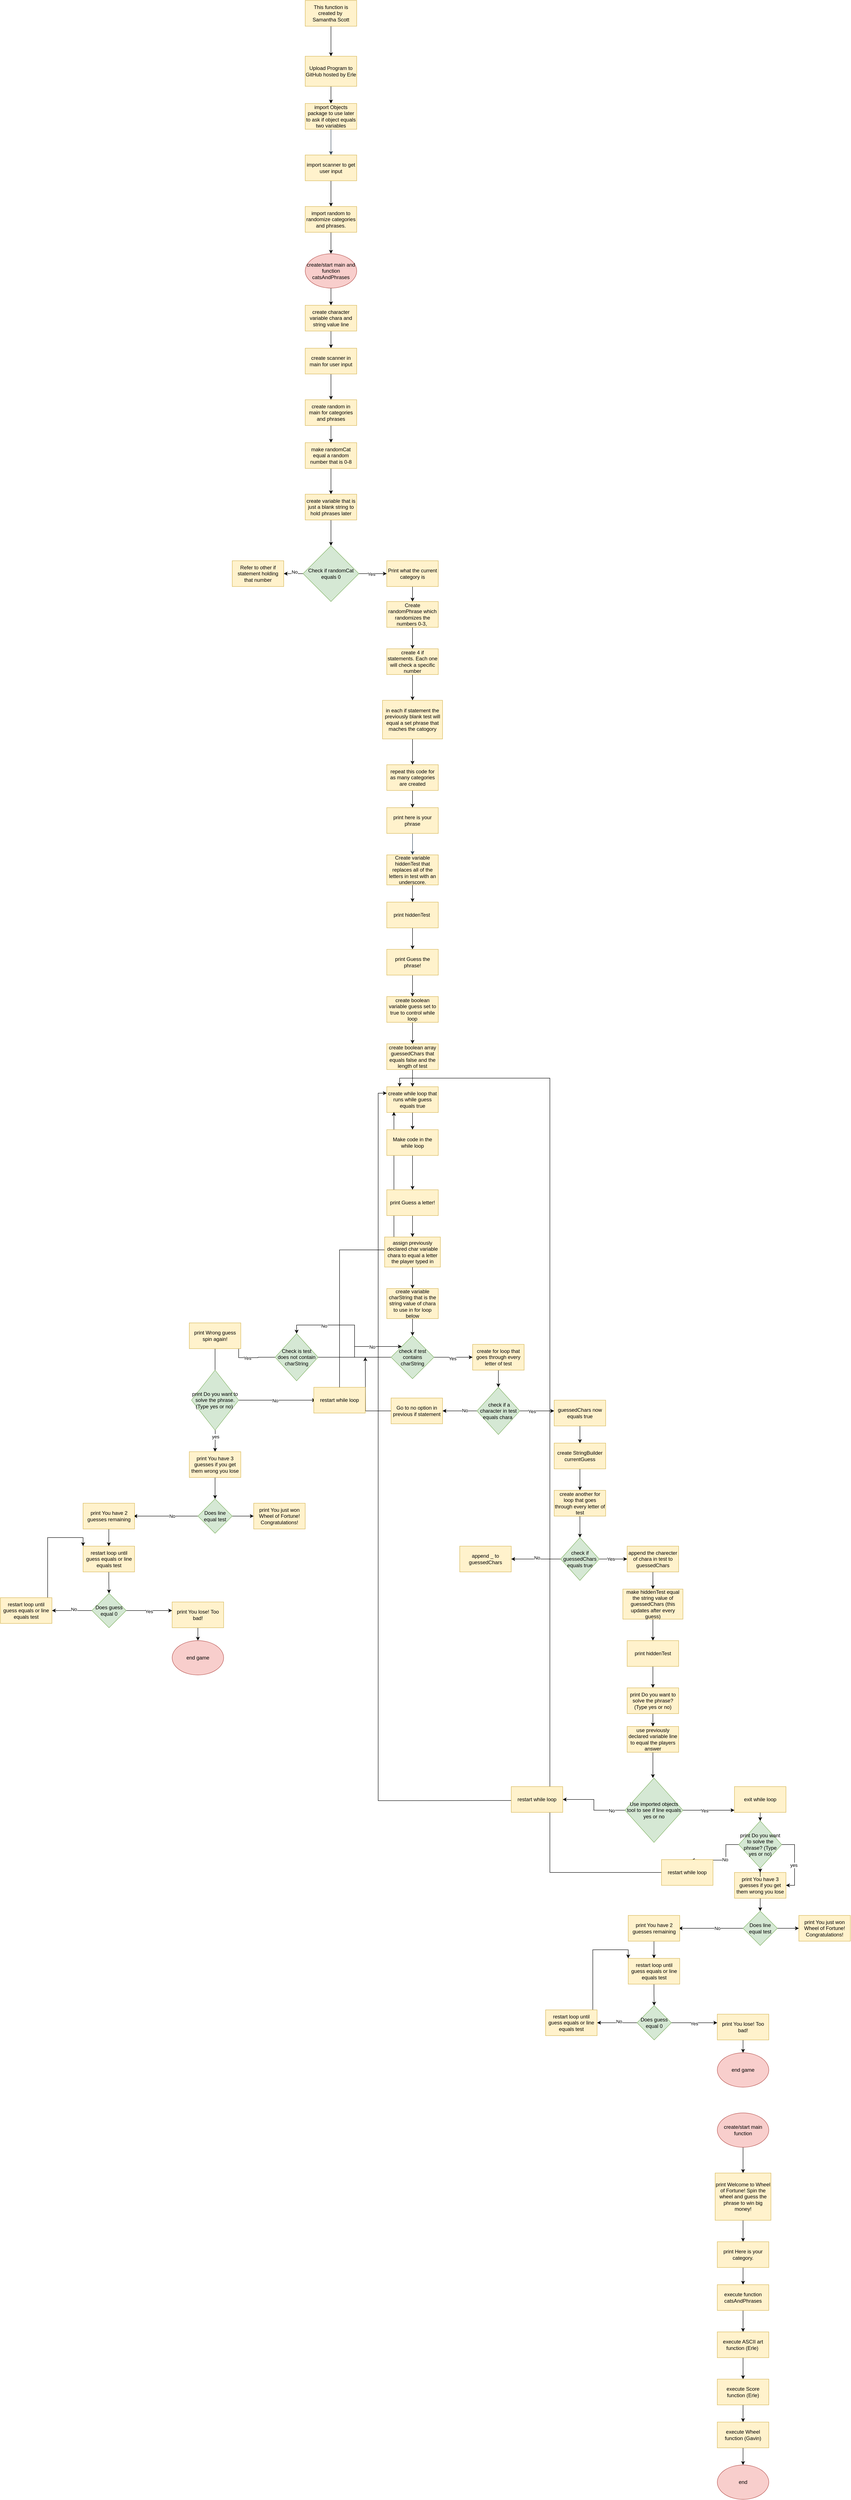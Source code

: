 <mxfile version="26.1.0">
  <diagram name="Page-1" id="rSPnIjRd29HPvK0kIDN9">
    <mxGraphModel dx="1636" dy="2655" grid="1" gridSize="10" guides="1" tooltips="1" connect="1" arrows="1" fold="1" page="1" pageScale="1" pageWidth="850" pageHeight="1100" math="0" shadow="0">
      <root>
        <mxCell id="0" />
        <mxCell id="1" parent="0" />
        <mxCell id="y4qIBJ1Ddfe-w3AWoIml-2" style="edgeStyle=orthogonalEdgeStyle;rounded=0;orthogonalLoop=1;jettySize=auto;html=1;" parent="1" source="y4qIBJ1Ddfe-w3AWoIml-1" target="y4qIBJ1Ddfe-w3AWoIml-3" edge="1">
          <mxGeometry relative="1" as="geometry">
            <mxPoint x="400" y="-1340" as="targetPoint" />
          </mxGeometry>
        </mxCell>
        <mxCell id="y4qIBJ1Ddfe-w3AWoIml-1" value="Upload Program to GitHub hosted by Erle" style="rounded=0;whiteSpace=wrap;html=1;fillColor=#fff2cc;strokeColor=#d6b656;" parent="1" vertex="1">
          <mxGeometry x="340" y="-1480" width="120" height="70" as="geometry" />
        </mxCell>
        <mxCell id="y4qIBJ1Ddfe-w3AWoIml-4" style="edgeStyle=orthogonalEdgeStyle;rounded=0;orthogonalLoop=1;jettySize=auto;html=1;fillColor=#647687;strokeColor=#314354;" parent="1" source="y4qIBJ1Ddfe-w3AWoIml-3" edge="1">
          <mxGeometry relative="1" as="geometry">
            <mxPoint x="400" y="-1250" as="targetPoint" />
          </mxGeometry>
        </mxCell>
        <mxCell id="y4qIBJ1Ddfe-w3AWoIml-3" value="import Objects package to use later to ask if object equals two variables" style="rounded=0;whiteSpace=wrap;html=1;fillColor=#fff2cc;strokeColor=#d6b656;" parent="1" vertex="1">
          <mxGeometry x="340" y="-1370" width="120" height="60" as="geometry" />
        </mxCell>
        <mxCell id="qta8KnUYmH2S2koL3sqn-1" style="edgeStyle=orthogonalEdgeStyle;rounded=0;orthogonalLoop=1;jettySize=auto;html=1;" parent="1" source="y4qIBJ1Ddfe-w3AWoIml-5" edge="1">
          <mxGeometry relative="1" as="geometry">
            <mxPoint x="400" y="-1130" as="targetPoint" />
          </mxGeometry>
        </mxCell>
        <mxCell id="y4qIBJ1Ddfe-w3AWoIml-5" value="import scanner to get user input" style="rounded=0;whiteSpace=wrap;html=1;fillColor=#fff2cc;strokeColor=#d6b656;" parent="1" vertex="1">
          <mxGeometry x="340" y="-1250" width="120" height="60" as="geometry" />
        </mxCell>
        <mxCell id="q7HyV_T0QURgkJDaK5hn-3" style="edgeStyle=orthogonalEdgeStyle;rounded=0;orthogonalLoop=1;jettySize=auto;html=1;exitX=0.5;exitY=1;exitDx=0;exitDy=0;entryX=0.5;entryY=0;entryDx=0;entryDy=0;" parent="1" source="q7HyV_T0QURgkJDaK5hn-1" target="q7HyV_T0QURgkJDaK5hn-2" edge="1">
          <mxGeometry relative="1" as="geometry" />
        </mxCell>
        <mxCell id="q7HyV_T0QURgkJDaK5hn-1" value="import random to randomize categories and phrases." style="rounded=0;whiteSpace=wrap;html=1;fillColor=#fff2cc;strokeColor=#d6b656;" parent="1" vertex="1">
          <mxGeometry x="340" y="-1130" width="120" height="60" as="geometry" />
        </mxCell>
        <mxCell id="q7HyV_T0QURgkJDaK5hn-5" style="edgeStyle=orthogonalEdgeStyle;rounded=0;orthogonalLoop=1;jettySize=auto;html=1;exitX=0.5;exitY=1;exitDx=0;exitDy=0;entryX=0.5;entryY=0;entryDx=0;entryDy=0;" parent="1" source="q7HyV_T0QURgkJDaK5hn-2" target="q7HyV_T0QURgkJDaK5hn-4" edge="1">
          <mxGeometry relative="1" as="geometry" />
        </mxCell>
        <mxCell id="q7HyV_T0QURgkJDaK5hn-2" value="create/start main and function catsAndPhrases" style="ellipse;whiteSpace=wrap;html=1;fillColor=#f8cecc;strokeColor=#b85450;" parent="1" vertex="1">
          <mxGeometry x="340" y="-1020" width="120" height="80" as="geometry" />
        </mxCell>
        <mxCell id="q7HyV_T0QURgkJDaK5hn-7" style="edgeStyle=orthogonalEdgeStyle;rounded=0;orthogonalLoop=1;jettySize=auto;html=1;exitX=0.5;exitY=1;exitDx=0;exitDy=0;" parent="1" source="q7HyV_T0QURgkJDaK5hn-4" target="q7HyV_T0QURgkJDaK5hn-6" edge="1">
          <mxGeometry relative="1" as="geometry" />
        </mxCell>
        <mxCell id="q7HyV_T0QURgkJDaK5hn-4" value="create character variable chara and string value line" style="rounded=0;whiteSpace=wrap;html=1;fillColor=#fff2cc;strokeColor=#d6b656;" parent="1" vertex="1">
          <mxGeometry x="340" y="-900" width="120" height="60" as="geometry" />
        </mxCell>
        <mxCell id="q7HyV_T0QURgkJDaK5hn-9" style="edgeStyle=orthogonalEdgeStyle;rounded=0;orthogonalLoop=1;jettySize=auto;html=1;exitX=0.5;exitY=1;exitDx=0;exitDy=0;entryX=0.5;entryY=0;entryDx=0;entryDy=0;" parent="1" source="q7HyV_T0QURgkJDaK5hn-6" target="q7HyV_T0QURgkJDaK5hn-8" edge="1">
          <mxGeometry relative="1" as="geometry" />
        </mxCell>
        <mxCell id="q7HyV_T0QURgkJDaK5hn-6" value="create scanner in main for user input" style="rounded=0;whiteSpace=wrap;html=1;fillColor=#fff2cc;strokeColor=#d6b656;" parent="1" vertex="1">
          <mxGeometry x="340" y="-800" width="120" height="60" as="geometry" />
        </mxCell>
        <mxCell id="q7HyV_T0QURgkJDaK5hn-11" style="edgeStyle=orthogonalEdgeStyle;rounded=0;orthogonalLoop=1;jettySize=auto;html=1;exitX=0.5;exitY=1;exitDx=0;exitDy=0;entryX=0.5;entryY=0;entryDx=0;entryDy=0;" parent="1" source="q7HyV_T0QURgkJDaK5hn-8" target="q7HyV_T0QURgkJDaK5hn-10" edge="1">
          <mxGeometry relative="1" as="geometry" />
        </mxCell>
        <mxCell id="q7HyV_T0QURgkJDaK5hn-8" value="create random in main for categories and phrases" style="rounded=0;whiteSpace=wrap;html=1;fillColor=#fff2cc;strokeColor=#d6b656;" parent="1" vertex="1">
          <mxGeometry x="340" y="-680" width="120" height="60" as="geometry" />
        </mxCell>
        <mxCell id="q7HyV_T0QURgkJDaK5hn-13" style="edgeStyle=orthogonalEdgeStyle;rounded=0;orthogonalLoop=1;jettySize=auto;html=1;exitX=0.5;exitY=1;exitDx=0;exitDy=0;entryX=0.5;entryY=0;entryDx=0;entryDy=0;" parent="1" source="q7HyV_T0QURgkJDaK5hn-10" target="q7HyV_T0QURgkJDaK5hn-12" edge="1">
          <mxGeometry relative="1" as="geometry" />
        </mxCell>
        <mxCell id="q7HyV_T0QURgkJDaK5hn-10" value="make randomCat equal a random number that is 0-8" style="rounded=0;whiteSpace=wrap;html=1;fillColor=#fff2cc;strokeColor=#d6b656;" parent="1" vertex="1">
          <mxGeometry x="340" y="-580" width="120" height="60" as="geometry" />
        </mxCell>
        <mxCell id="q7HyV_T0QURgkJDaK5hn-15" style="edgeStyle=orthogonalEdgeStyle;rounded=0;orthogonalLoop=1;jettySize=auto;html=1;entryX=0.5;entryY=0;entryDx=0;entryDy=0;" parent="1" source="q7HyV_T0QURgkJDaK5hn-12" target="q7HyV_T0QURgkJDaK5hn-14" edge="1">
          <mxGeometry relative="1" as="geometry" />
        </mxCell>
        <mxCell id="q7HyV_T0QURgkJDaK5hn-12" value="create variable that is just a blank string to hold phrases later" style="rounded=0;whiteSpace=wrap;html=1;fillColor=#fff2cc;strokeColor=#d6b656;" parent="1" vertex="1">
          <mxGeometry x="340" y="-460" width="120" height="60" as="geometry" />
        </mxCell>
        <mxCell id="q7HyV_T0QURgkJDaK5hn-18" style="edgeStyle=orthogonalEdgeStyle;rounded=0;orthogonalLoop=1;jettySize=auto;html=1;exitX=0;exitY=0.5;exitDx=0;exitDy=0;" parent="1" source="q7HyV_T0QURgkJDaK5hn-14" target="q7HyV_T0QURgkJDaK5hn-19" edge="1">
          <mxGeometry relative="1" as="geometry">
            <mxPoint x="230" y="-275" as="targetPoint" />
          </mxGeometry>
        </mxCell>
        <mxCell id="q7HyV_T0QURgkJDaK5hn-20" value="No" style="edgeLabel;html=1;align=center;verticalAlign=middle;resizable=0;points=[];" parent="q7HyV_T0QURgkJDaK5hn-18" vertex="1" connectable="0">
          <mxGeometry x="-0.096" y="-4" relative="1" as="geometry">
            <mxPoint as="offset" />
          </mxGeometry>
        </mxCell>
        <mxCell id="q7HyV_T0QURgkJDaK5hn-29" style="edgeStyle=orthogonalEdgeStyle;rounded=0;orthogonalLoop=1;jettySize=auto;html=1;exitX=1;exitY=0.5;exitDx=0;exitDy=0;" parent="1" source="q7HyV_T0QURgkJDaK5hn-14" target="q7HyV_T0QURgkJDaK5hn-30" edge="1">
          <mxGeometry relative="1" as="geometry">
            <mxPoint x="560" y="-275" as="targetPoint" />
          </mxGeometry>
        </mxCell>
        <mxCell id="q7HyV_T0QURgkJDaK5hn-34" value="Yes" style="edgeLabel;html=1;align=center;verticalAlign=middle;resizable=0;points=[];" parent="q7HyV_T0QURgkJDaK5hn-29" vertex="1" connectable="0">
          <mxGeometry x="-0.118" y="-1" relative="1" as="geometry">
            <mxPoint as="offset" />
          </mxGeometry>
        </mxCell>
        <mxCell id="q7HyV_T0QURgkJDaK5hn-14" value="Check if randomCat equals 0" style="rhombus;whiteSpace=wrap;html=1;fillColor=#d5e8d4;strokeColor=#82b366;" parent="1" vertex="1">
          <mxGeometry x="335" y="-340" width="130" height="130" as="geometry" />
        </mxCell>
        <mxCell id="q7HyV_T0QURgkJDaK5hn-32" style="edgeStyle=orthogonalEdgeStyle;rounded=0;orthogonalLoop=1;jettySize=auto;html=1;exitX=0.5;exitY=1;exitDx=0;exitDy=0;entryX=0.5;entryY=0;entryDx=0;entryDy=0;" parent="1" source="q7HyV_T0QURgkJDaK5hn-16" target="q7HyV_T0QURgkJDaK5hn-25" edge="1">
          <mxGeometry relative="1" as="geometry" />
        </mxCell>
        <mxCell id="q7HyV_T0QURgkJDaK5hn-16" value="Create randomPhrase which randomizes the numbers 0-3,&amp;nbsp;" style="rounded=0;whiteSpace=wrap;html=1;fillColor=#fff2cc;strokeColor=#d6b656;" parent="1" vertex="1">
          <mxGeometry x="530" y="-210" width="120" height="60" as="geometry" />
        </mxCell>
        <mxCell id="q7HyV_T0QURgkJDaK5hn-19" value="Refer to other if statement holding that number" style="rounded=0;whiteSpace=wrap;html=1;fillColor=#fff2cc;strokeColor=#d6b656;" parent="1" vertex="1">
          <mxGeometry x="170" y="-305" width="120" height="60" as="geometry" />
        </mxCell>
        <mxCell id="q7HyV_T0QURgkJDaK5hn-27" style="edgeStyle=orthogonalEdgeStyle;rounded=0;orthogonalLoop=1;jettySize=auto;html=1;exitX=0.5;exitY=1;exitDx=0;exitDy=0;" parent="1" source="q7HyV_T0QURgkJDaK5hn-25" target="q7HyV_T0QURgkJDaK5hn-26" edge="1">
          <mxGeometry relative="1" as="geometry" />
        </mxCell>
        <mxCell id="q7HyV_T0QURgkJDaK5hn-25" value="create 4 if statements. Each one will check a specific number" style="rounded=0;whiteSpace=wrap;html=1;fillColor=#fff2cc;strokeColor=#d6b656;" parent="1" vertex="1">
          <mxGeometry x="530" y="-100" width="120" height="60" as="geometry" />
        </mxCell>
        <mxCell id="q7HyV_T0QURgkJDaK5hn-35" style="edgeStyle=orthogonalEdgeStyle;rounded=0;orthogonalLoop=1;jettySize=auto;html=1;" parent="1" source="q7HyV_T0QURgkJDaK5hn-26" target="q7HyV_T0QURgkJDaK5hn-36" edge="1">
          <mxGeometry relative="1" as="geometry">
            <mxPoint x="590" y="160" as="targetPoint" />
          </mxGeometry>
        </mxCell>
        <mxCell id="q7HyV_T0QURgkJDaK5hn-26" value="in each if statement the previously blank test will equal a set phrase that maches the catogory" style="rounded=0;whiteSpace=wrap;html=1;fillColor=#fff2cc;strokeColor=#d6b656;" parent="1" vertex="1">
          <mxGeometry x="520" y="20" width="140" height="90" as="geometry" />
        </mxCell>
        <mxCell id="q7HyV_T0QURgkJDaK5hn-33" style="edgeStyle=orthogonalEdgeStyle;rounded=0;orthogonalLoop=1;jettySize=auto;html=1;exitX=0.5;exitY=1;exitDx=0;exitDy=0;entryX=0.5;entryY=0;entryDx=0;entryDy=0;" parent="1" source="q7HyV_T0QURgkJDaK5hn-30" target="q7HyV_T0QURgkJDaK5hn-16" edge="1">
          <mxGeometry relative="1" as="geometry" />
        </mxCell>
        <mxCell id="q7HyV_T0QURgkJDaK5hn-30" value="Print what the current category is" style="rounded=0;whiteSpace=wrap;html=1;fillColor=#fff2cc;strokeColor=#d6b656;" parent="1" vertex="1">
          <mxGeometry x="530" y="-305" width="120" height="60" as="geometry" />
        </mxCell>
        <mxCell id="q7HyV_T0QURgkJDaK5hn-37" style="edgeStyle=orthogonalEdgeStyle;rounded=0;orthogonalLoop=1;jettySize=auto;html=1;exitX=0.5;exitY=1;exitDx=0;exitDy=0;" parent="1" source="q7HyV_T0QURgkJDaK5hn-36" target="q7HyV_T0QURgkJDaK5hn-38" edge="1">
          <mxGeometry relative="1" as="geometry">
            <mxPoint x="590" y="290" as="targetPoint" />
          </mxGeometry>
        </mxCell>
        <mxCell id="q7HyV_T0QURgkJDaK5hn-36" value="repeat this code for as many categories are created" style="rounded=0;whiteSpace=wrap;html=1;fillColor=#fff2cc;strokeColor=#d6b656;" parent="1" vertex="1">
          <mxGeometry x="530" y="170" width="120" height="60" as="geometry" />
        </mxCell>
        <mxCell id="q7HyV_T0QURgkJDaK5hn-44" style="edgeStyle=orthogonalEdgeStyle;rounded=0;orthogonalLoop=1;jettySize=auto;html=1;exitX=0.5;exitY=1;exitDx=0;exitDy=0;entryX=0.5;entryY=0;entryDx=0;entryDy=0;fillColor=#647687;strokeColor=#314354;" parent="1" source="q7HyV_T0QURgkJDaK5hn-38" target="q7HyV_T0QURgkJDaK5hn-43" edge="1">
          <mxGeometry relative="1" as="geometry" />
        </mxCell>
        <mxCell id="q7HyV_T0QURgkJDaK5hn-38" value="print here is your phrase" style="rounded=0;whiteSpace=wrap;html=1;fillColor=#fff2cc;strokeColor=#d6b656;" parent="1" vertex="1">
          <mxGeometry x="530" y="270" width="120" height="60" as="geometry" />
        </mxCell>
        <mxCell id="q7HyV_T0QURgkJDaK5hn-40" style="edgeStyle=orthogonalEdgeStyle;rounded=0;orthogonalLoop=1;jettySize=auto;html=1;entryX=0.5;entryY=0;entryDx=0;entryDy=0;" parent="1" source="q7HyV_T0QURgkJDaK5hn-39" target="y4qIBJ1Ddfe-w3AWoIml-1" edge="1">
          <mxGeometry relative="1" as="geometry" />
        </mxCell>
        <mxCell id="q7HyV_T0QURgkJDaK5hn-39" value="This function is created by&amp;nbsp;&lt;div&gt;Samantha Scott&lt;/div&gt;" style="rounded=0;whiteSpace=wrap;html=1;fillColor=#fff2cc;strokeColor=#d6b656;" parent="1" vertex="1">
          <mxGeometry x="340" y="-1610" width="120" height="60" as="geometry" />
        </mxCell>
        <mxCell id="q7HyV_T0QURgkJDaK5hn-52" style="edgeStyle=orthogonalEdgeStyle;rounded=0;orthogonalLoop=1;jettySize=auto;html=1;exitX=0.5;exitY=1;exitDx=0;exitDy=0;" parent="1" source="q7HyV_T0QURgkJDaK5hn-41" target="q7HyV_T0QURgkJDaK5hn-51" edge="1">
          <mxGeometry relative="1" as="geometry" />
        </mxCell>
        <mxCell id="q7HyV_T0QURgkJDaK5hn-41" value="create boolean variable guess set to true to control while loop" style="rounded=0;whiteSpace=wrap;html=1;fillColor=#fff2cc;strokeColor=#d6b656;" parent="1" vertex="1">
          <mxGeometry x="530" y="710" width="120" height="60" as="geometry" />
        </mxCell>
        <mxCell id="q7HyV_T0QURgkJDaK5hn-46" style="edgeStyle=orthogonalEdgeStyle;rounded=0;orthogonalLoop=1;jettySize=auto;html=1;exitX=0.5;exitY=1;exitDx=0;exitDy=0;entryX=0.5;entryY=0;entryDx=0;entryDy=0;" parent="1" source="q7HyV_T0QURgkJDaK5hn-43" target="q7HyV_T0QURgkJDaK5hn-45" edge="1">
          <mxGeometry relative="1" as="geometry" />
        </mxCell>
        <mxCell id="q7HyV_T0QURgkJDaK5hn-43" value="Create variable hiddenTest that replaces all of the letters in test with an underscore." style="rounded=0;whiteSpace=wrap;html=1;fillColor=#fff2cc;strokeColor=#d6b656;" parent="1" vertex="1">
          <mxGeometry x="530" y="380" width="120" height="70" as="geometry" />
        </mxCell>
        <mxCell id="q7HyV_T0QURgkJDaK5hn-49" style="edgeStyle=orthogonalEdgeStyle;rounded=0;orthogonalLoop=1;jettySize=auto;html=1;exitX=0.5;exitY=1;exitDx=0;exitDy=0;entryX=0.5;entryY=0;entryDx=0;entryDy=0;" parent="1" source="q7HyV_T0QURgkJDaK5hn-45" target="q7HyV_T0QURgkJDaK5hn-48" edge="1">
          <mxGeometry relative="1" as="geometry" />
        </mxCell>
        <mxCell id="q7HyV_T0QURgkJDaK5hn-45" value="print hiddenTest&amp;nbsp;" style="rounded=0;whiteSpace=wrap;html=1;fillColor=#fff2cc;strokeColor=#d6b656;" parent="1" vertex="1">
          <mxGeometry x="530" y="490" width="120" height="60" as="geometry" />
        </mxCell>
        <mxCell id="q7HyV_T0QURgkJDaK5hn-50" style="edgeStyle=orthogonalEdgeStyle;rounded=0;orthogonalLoop=1;jettySize=auto;html=1;exitX=0.5;exitY=1;exitDx=0;exitDy=0;" parent="1" source="q7HyV_T0QURgkJDaK5hn-48" target="q7HyV_T0QURgkJDaK5hn-41" edge="1">
          <mxGeometry relative="1" as="geometry" />
        </mxCell>
        <mxCell id="q7HyV_T0QURgkJDaK5hn-48" value="print Guess the phrase!" style="rounded=0;whiteSpace=wrap;html=1;fillColor=#fff2cc;strokeColor=#d6b656;" parent="1" vertex="1">
          <mxGeometry x="530" y="600" width="120" height="60" as="geometry" />
        </mxCell>
        <mxCell id="q7HyV_T0QURgkJDaK5hn-53" style="edgeStyle=orthogonalEdgeStyle;rounded=0;orthogonalLoop=1;jettySize=auto;html=1;exitX=0.5;exitY=1;exitDx=0;exitDy=0;" parent="1" source="q7HyV_T0QURgkJDaK5hn-51" target="q7HyV_T0QURgkJDaK5hn-54" edge="1">
          <mxGeometry relative="1" as="geometry">
            <mxPoint x="590" y="950" as="targetPoint" />
          </mxGeometry>
        </mxCell>
        <mxCell id="q7HyV_T0QURgkJDaK5hn-51" value="create boolean array guessedChars that equals false and the length of test" style="rounded=0;whiteSpace=wrap;html=1;fillColor=#fff2cc;strokeColor=#d6b656;" parent="1" vertex="1">
          <mxGeometry x="530" y="820" width="120" height="60" as="geometry" />
        </mxCell>
        <mxCell id="q7HyV_T0QURgkJDaK5hn-56" style="edgeStyle=orthogonalEdgeStyle;rounded=0;orthogonalLoop=1;jettySize=auto;html=1;exitX=0.5;exitY=1;exitDx=0;exitDy=0;entryX=0.5;entryY=0;entryDx=0;entryDy=0;" parent="1" source="q7HyV_T0QURgkJDaK5hn-54" target="q7HyV_T0QURgkJDaK5hn-55" edge="1">
          <mxGeometry relative="1" as="geometry" />
        </mxCell>
        <mxCell id="q7HyV_T0QURgkJDaK5hn-54" value="create while loop that runs while guess equals true" style="rounded=0;whiteSpace=wrap;html=1;fillColor=#fff2cc;strokeColor=#d6b656;" parent="1" vertex="1">
          <mxGeometry x="530" y="920" width="120" height="60" as="geometry" />
        </mxCell>
        <mxCell id="q7HyV_T0QURgkJDaK5hn-57" style="edgeStyle=orthogonalEdgeStyle;rounded=0;orthogonalLoop=1;jettySize=auto;html=1;" parent="1" source="q7HyV_T0QURgkJDaK5hn-55" edge="1">
          <mxGeometry relative="1" as="geometry">
            <mxPoint x="590" y="1160" as="targetPoint" />
          </mxGeometry>
        </mxCell>
        <mxCell id="q7HyV_T0QURgkJDaK5hn-60" style="edgeStyle=orthogonalEdgeStyle;rounded=0;orthogonalLoop=1;jettySize=auto;html=1;exitX=0.5;exitY=1;exitDx=0;exitDy=0;entryX=0.5;entryY=0;entryDx=0;entryDy=0;" parent="1" source="q7HyV_T0QURgkJDaK5hn-58" target="q7HyV_T0QURgkJDaK5hn-59" edge="1">
          <mxGeometry relative="1" as="geometry" />
        </mxCell>
        <mxCell id="q7HyV_T0QURgkJDaK5hn-62" style="edgeStyle=orthogonalEdgeStyle;rounded=0;orthogonalLoop=1;jettySize=auto;html=1;exitX=0.5;exitY=1;exitDx=0;exitDy=0;entryX=0.5;entryY=0;entryDx=0;entryDy=0;" parent="1" source="q7HyV_T0QURgkJDaK5hn-59" target="q7HyV_T0QURgkJDaK5hn-61" edge="1">
          <mxGeometry relative="1" as="geometry" />
        </mxCell>
        <mxCell id="q7HyV_T0QURgkJDaK5hn-64" style="edgeStyle=orthogonalEdgeStyle;rounded=0;orthogonalLoop=1;jettySize=auto;html=1;exitX=0.5;exitY=1;exitDx=0;exitDy=0;entryX=0.5;entryY=0;entryDx=0;entryDy=0;" parent="1" source="q7HyV_T0QURgkJDaK5hn-61" target="q7HyV_T0QURgkJDaK5hn-63" edge="1">
          <mxGeometry relative="1" as="geometry" />
        </mxCell>
        <mxCell id="q7HyV_T0QURgkJDaK5hn-61" value="create variable charString that is the string value of chara to use in for loop below" style="rounded=0;whiteSpace=wrap;html=1;fillColor=#fff2cc;strokeColor=#d6b656;" parent="1" vertex="1">
          <mxGeometry x="530" y="1390" width="120" height="70" as="geometry" />
        </mxCell>
        <mxCell id="q7HyV_T0QURgkJDaK5hn-67" style="edgeStyle=orthogonalEdgeStyle;rounded=0;orthogonalLoop=1;jettySize=auto;html=1;exitX=1;exitY=0.5;exitDx=0;exitDy=0;" parent="1" source="q7HyV_T0QURgkJDaK5hn-63" edge="1">
          <mxGeometry relative="1" as="geometry">
            <mxPoint x="730" y="1550" as="targetPoint" />
          </mxGeometry>
        </mxCell>
        <mxCell id="q7HyV_T0QURgkJDaK5hn-68" value="Yes" style="edgeLabel;html=1;align=center;verticalAlign=middle;resizable=0;points=[];" parent="q7HyV_T0QURgkJDaK5hn-67" vertex="1" connectable="0">
          <mxGeometry x="-0.057" y="-3" relative="1" as="geometry">
            <mxPoint as="offset" />
          </mxGeometry>
        </mxCell>
        <mxCell id="q7HyV_T0QURgkJDaK5hn-86" style="edgeStyle=orthogonalEdgeStyle;rounded=0;orthogonalLoop=1;jettySize=auto;html=1;exitX=0;exitY=0.5;exitDx=0;exitDy=0;entryX=0.5;entryY=0;entryDx=0;entryDy=0;" parent="1" source="q7HyV_T0QURgkJDaK5hn-63" target="q7HyV_T0QURgkJDaK5hn-82" edge="1">
          <mxGeometry relative="1" as="geometry" />
        </mxCell>
        <mxCell id="q7HyV_T0QURgkJDaK5hn-88" value="no" style="edgeLabel;html=1;align=center;verticalAlign=middle;resizable=0;points=[];" parent="q7HyV_T0QURgkJDaK5hn-86" vertex="1" connectable="0">
          <mxGeometry x="0.477" y="2" relative="1" as="geometry">
            <mxPoint as="offset" />
          </mxGeometry>
        </mxCell>
        <mxCell id="q7HyV_T0QURgkJDaK5hn-89" value="No" style="edgeLabel;html=1;align=center;verticalAlign=middle;resizable=0;points=[];" parent="q7HyV_T0QURgkJDaK5hn-86" vertex="1" connectable="0">
          <mxGeometry x="0.471" y="2" relative="1" as="geometry">
            <mxPoint as="offset" />
          </mxGeometry>
        </mxCell>
        <mxCell id="q7HyV_T0QURgkJDaK5hn-63" value="check if test contains charString" style="rhombus;whiteSpace=wrap;html=1;fillColor=#d5e8d4;strokeColor=#82b366;" parent="1" vertex="1">
          <mxGeometry x="540" y="1500" width="100" height="100" as="geometry" />
        </mxCell>
        <mxCell id="q7HyV_T0QURgkJDaK5hn-75" style="edgeStyle=orthogonalEdgeStyle;rounded=0;orthogonalLoop=1;jettySize=auto;html=1;exitX=0.5;exitY=1;exitDx=0;exitDy=0;entryX=0.5;entryY=0;entryDx=0;entryDy=0;" parent="1" source="q7HyV_T0QURgkJDaK5hn-69" target="q7HyV_T0QURgkJDaK5hn-70" edge="1">
          <mxGeometry relative="1" as="geometry" />
        </mxCell>
        <mxCell id="q7HyV_T0QURgkJDaK5hn-69" value="create for loop that goes through every letter of test" style="rounded=0;whiteSpace=wrap;html=1;fillColor=#fff2cc;strokeColor=#d6b656;" parent="1" vertex="1">
          <mxGeometry x="730" y="1520" width="120" height="60" as="geometry" />
        </mxCell>
        <mxCell id="q7HyV_T0QURgkJDaK5hn-71" style="edgeStyle=orthogonalEdgeStyle;rounded=0;orthogonalLoop=1;jettySize=auto;html=1;" parent="1" source="q7HyV_T0QURgkJDaK5hn-70" edge="1">
          <mxGeometry relative="1" as="geometry">
            <mxPoint x="920" y="1675" as="targetPoint" />
          </mxGeometry>
        </mxCell>
        <mxCell id="q7HyV_T0QURgkJDaK5hn-79" value="Yes" style="edgeLabel;html=1;align=center;verticalAlign=middle;resizable=0;points=[];" parent="q7HyV_T0QURgkJDaK5hn-71" vertex="1" connectable="0">
          <mxGeometry x="-0.304" y="-1" relative="1" as="geometry">
            <mxPoint as="offset" />
          </mxGeometry>
        </mxCell>
        <mxCell id="q7HyV_T0QURgkJDaK5hn-74" style="edgeStyle=orthogonalEdgeStyle;rounded=0;orthogonalLoop=1;jettySize=auto;html=1;exitX=0;exitY=0.5;exitDx=0;exitDy=0;" parent="1" source="q7HyV_T0QURgkJDaK5hn-70" edge="1">
          <mxGeometry relative="1" as="geometry">
            <mxPoint x="660" y="1675" as="targetPoint" />
          </mxGeometry>
        </mxCell>
        <mxCell id="q7HyV_T0QURgkJDaK5hn-78" value="No" style="edgeLabel;html=1;align=center;verticalAlign=middle;resizable=0;points=[];" parent="q7HyV_T0QURgkJDaK5hn-74" vertex="1" connectable="0">
          <mxGeometry x="-0.304" y="-1" relative="1" as="geometry">
            <mxPoint as="offset" />
          </mxGeometry>
        </mxCell>
        <mxCell id="q7HyV_T0QURgkJDaK5hn-70" value="&amp;nbsp;check if a character in test equals chara&amp;nbsp;" style="rhombus;whiteSpace=wrap;html=1;fillColor=#d5e8d4;strokeColor=#82b366;" parent="1" vertex="1">
          <mxGeometry x="740" y="1620" width="100" height="110" as="geometry" />
        </mxCell>
        <mxCell id="q7HyV_T0QURgkJDaK5hn-77" style="edgeStyle=orthogonalEdgeStyle;rounded=0;orthogonalLoop=1;jettySize=auto;html=1;" parent="1" source="q7HyV_T0QURgkJDaK5hn-76" edge="1">
          <mxGeometry relative="1" as="geometry">
            <mxPoint x="480" y="1550" as="targetPoint" />
          </mxGeometry>
        </mxCell>
        <mxCell id="q7HyV_T0QURgkJDaK5hn-76" value="Go to no option in previous if statement" style="rounded=0;whiteSpace=wrap;html=1;fillColor=#fff2cc;strokeColor=#d6b656;" parent="1" vertex="1">
          <mxGeometry x="540" y="1645" width="120" height="60" as="geometry" />
        </mxCell>
        <mxCell id="q7HyV_T0QURgkJDaK5hn-93" style="edgeStyle=orthogonalEdgeStyle;rounded=0;orthogonalLoop=1;jettySize=auto;html=1;" parent="1" source="q7HyV_T0QURgkJDaK5hn-80" target="q7HyV_T0QURgkJDaK5hn-94" edge="1">
          <mxGeometry relative="1" as="geometry">
            <mxPoint x="980" y="1780" as="targetPoint" />
          </mxGeometry>
        </mxCell>
        <mxCell id="q7HyV_T0QURgkJDaK5hn-80" value="guessedChars now equals true" style="rounded=0;whiteSpace=wrap;html=1;fillColor=#fff2cc;strokeColor=#d6b656;" parent="1" vertex="1">
          <mxGeometry x="920" y="1650" width="120" height="60" as="geometry" />
        </mxCell>
        <mxCell id="q7HyV_T0QURgkJDaK5hn-85" style="edgeStyle=orthogonalEdgeStyle;rounded=0;orthogonalLoop=1;jettySize=auto;html=1;exitX=1;exitY=0.5;exitDx=0;exitDy=0;entryX=0;entryY=0;entryDx=0;entryDy=0;" parent="1" source="q7HyV_T0QURgkJDaK5hn-82" target="q7HyV_T0QURgkJDaK5hn-63" edge="1">
          <mxGeometry relative="1" as="geometry" />
        </mxCell>
        <mxCell id="q7HyV_T0QURgkJDaK5hn-87" value="No" style="edgeLabel;html=1;align=center;verticalAlign=middle;resizable=0;points=[];" parent="q7HyV_T0QURgkJDaK5hn-85" vertex="1" connectable="0">
          <mxGeometry x="0.367" y="-1" relative="1" as="geometry">
            <mxPoint as="offset" />
          </mxGeometry>
        </mxCell>
        <mxCell id="q7HyV_T0QURgkJDaK5hn-90" style="edgeStyle=orthogonalEdgeStyle;rounded=0;orthogonalLoop=1;jettySize=auto;html=1;entryX=1;entryY=0.25;entryDx=0;entryDy=0;" parent="1" source="q7HyV_T0QURgkJDaK5hn-82" target="q7HyV_T0QURgkJDaK5hn-92" edge="1">
          <mxGeometry relative="1" as="geometry">
            <mxPoint x="190" y="1550" as="targetPoint" />
            <Array as="points">
              <mxPoint x="230" y="1550" />
              <mxPoint x="230" y="1551" />
              <mxPoint x="185" y="1551" />
            </Array>
          </mxGeometry>
        </mxCell>
        <mxCell id="q7HyV_T0QURgkJDaK5hn-91" value="Yes" style="edgeLabel;html=1;align=center;verticalAlign=middle;resizable=0;points=[];" parent="q7HyV_T0QURgkJDaK5hn-90" vertex="1" connectable="0">
          <mxGeometry x="-0.139" y="1" relative="1" as="geometry">
            <mxPoint x="1" as="offset" />
          </mxGeometry>
        </mxCell>
        <mxCell id="q7HyV_T0QURgkJDaK5hn-82" value="Check is test does not contain charString" style="rhombus;whiteSpace=wrap;html=1;fillColor=#d5e8d4;strokeColor=#82b366;" parent="1" vertex="1">
          <mxGeometry x="270" y="1495" width="100" height="110" as="geometry" />
        </mxCell>
        <mxCell id="q7HyV_T0QURgkJDaK5hn-113" style="edgeStyle=orthogonalEdgeStyle;rounded=0;orthogonalLoop=1;jettySize=auto;html=1;exitX=0.5;exitY=1;exitDx=0;exitDy=0;entryX=0.5;entryY=0;entryDx=0;entryDy=0;" parent="1" source="q7HyV_T0QURgkJDaK5hn-92" edge="1">
          <mxGeometry relative="1" as="geometry">
            <mxPoint x="130" y="1630" as="targetPoint" />
          </mxGeometry>
        </mxCell>
        <mxCell id="q7HyV_T0QURgkJDaK5hn-92" value="print Wrong guess spin again!" style="rounded=0;whiteSpace=wrap;html=1;fillColor=#fff2cc;strokeColor=#d6b656;" parent="1" vertex="1">
          <mxGeometry x="70" y="1470" width="120" height="60" as="geometry" />
        </mxCell>
        <mxCell id="q7HyV_T0QURgkJDaK5hn-96" style="edgeStyle=orthogonalEdgeStyle;rounded=0;orthogonalLoop=1;jettySize=auto;html=1;exitX=0.5;exitY=1;exitDx=0;exitDy=0;entryX=0.5;entryY=0;entryDx=0;entryDy=0;" parent="1" source="q7HyV_T0QURgkJDaK5hn-94" target="q7HyV_T0QURgkJDaK5hn-95" edge="1">
          <mxGeometry relative="1" as="geometry" />
        </mxCell>
        <mxCell id="q7HyV_T0QURgkJDaK5hn-94" value="create StringBuilder currentGuess" style="rounded=0;whiteSpace=wrap;html=1;fillColor=#fff2cc;strokeColor=#d6b656;" parent="1" vertex="1">
          <mxGeometry x="920" y="1750" width="120" height="60" as="geometry" />
        </mxCell>
        <mxCell id="q7HyV_T0QURgkJDaK5hn-98" style="edgeStyle=orthogonalEdgeStyle;rounded=0;orthogonalLoop=1;jettySize=auto;html=1;exitX=0.5;exitY=1;exitDx=0;exitDy=0;entryX=0.5;entryY=0;entryDx=0;entryDy=0;" parent="1" source="q7HyV_T0QURgkJDaK5hn-95" target="q7HyV_T0QURgkJDaK5hn-97" edge="1">
          <mxGeometry relative="1" as="geometry">
            <Array as="points">
              <mxPoint x="980" y="1960" />
              <mxPoint x="980" y="1960" />
            </Array>
          </mxGeometry>
        </mxCell>
        <mxCell id="q7HyV_T0QURgkJDaK5hn-95" value="create another for loop that goes through every letter of test" style="rounded=0;whiteSpace=wrap;html=1;fillColor=#fff2cc;strokeColor=#d6b656;" parent="1" vertex="1">
          <mxGeometry x="920" y="1860" width="120" height="60" as="geometry" />
        </mxCell>
        <mxCell id="q7HyV_T0QURgkJDaK5hn-99" style="edgeStyle=orthogonalEdgeStyle;rounded=0;orthogonalLoop=1;jettySize=auto;html=1;exitX=0;exitY=0.5;exitDx=0;exitDy=0;" parent="1" source="q7HyV_T0QURgkJDaK5hn-97" edge="1">
          <mxGeometry relative="1" as="geometry">
            <mxPoint x="820" y="2020" as="targetPoint" />
          </mxGeometry>
        </mxCell>
        <mxCell id="q7HyV_T0QURgkJDaK5hn-100" value="No" style="edgeLabel;html=1;align=center;verticalAlign=middle;resizable=0;points=[];" parent="q7HyV_T0QURgkJDaK5hn-99" vertex="1" connectable="0">
          <mxGeometry x="-0.042" y="-3" relative="1" as="geometry">
            <mxPoint as="offset" />
          </mxGeometry>
        </mxCell>
        <mxCell id="q7HyV_T0QURgkJDaK5hn-102" style="edgeStyle=orthogonalEdgeStyle;rounded=0;orthogonalLoop=1;jettySize=auto;html=1;exitX=1;exitY=0.5;exitDx=0;exitDy=0;" parent="1" source="q7HyV_T0QURgkJDaK5hn-97" target="q7HyV_T0QURgkJDaK5hn-103" edge="1">
          <mxGeometry relative="1" as="geometry">
            <mxPoint x="1130" y="2020" as="targetPoint" />
          </mxGeometry>
        </mxCell>
        <mxCell id="q7HyV_T0QURgkJDaK5hn-104" value="Yes" style="edgeLabel;html=1;align=center;verticalAlign=middle;resizable=0;points=[];" parent="q7HyV_T0QURgkJDaK5hn-102" vertex="1" connectable="0">
          <mxGeometry x="-0.19" relative="1" as="geometry">
            <mxPoint as="offset" />
          </mxGeometry>
        </mxCell>
        <mxCell id="q7HyV_T0QURgkJDaK5hn-97" value="check if guessedChars equals true" style="rhombus;whiteSpace=wrap;html=1;fillColor=#d5e8d4;strokeColor=#82b366;" parent="1" vertex="1">
          <mxGeometry x="935" y="1970" width="90" height="100" as="geometry" />
        </mxCell>
        <mxCell id="q7HyV_T0QURgkJDaK5hn-101" value="append _ to guessedChars" style="rounded=0;whiteSpace=wrap;html=1;fillColor=#fff2cc;strokeColor=#d6b656;" parent="1" vertex="1">
          <mxGeometry x="700" y="1990" width="120" height="60" as="geometry" />
        </mxCell>
        <mxCell id="q7HyV_T0QURgkJDaK5hn-106" style="edgeStyle=orthogonalEdgeStyle;rounded=0;orthogonalLoop=1;jettySize=auto;html=1;" parent="1" source="q7HyV_T0QURgkJDaK5hn-103" target="q7HyV_T0QURgkJDaK5hn-107" edge="1">
          <mxGeometry relative="1" as="geometry">
            <mxPoint x="1150" y="2120" as="targetPoint" />
          </mxGeometry>
        </mxCell>
        <mxCell id="q7HyV_T0QURgkJDaK5hn-103" value="append the charecter of chara in test to guessedChars" style="rounded=0;whiteSpace=wrap;html=1;fillColor=#fff2cc;strokeColor=#d6b656;" parent="1" vertex="1">
          <mxGeometry x="1090" y="1990" width="120" height="60" as="geometry" />
        </mxCell>
        <mxCell id="q7HyV_T0QURgkJDaK5hn-110" style="edgeStyle=orthogonalEdgeStyle;rounded=0;orthogonalLoop=1;jettySize=auto;html=1;exitX=0.5;exitY=1;exitDx=0;exitDy=0;" parent="1" source="q7HyV_T0QURgkJDaK5hn-107" target="q7HyV_T0QURgkJDaK5hn-111" edge="1">
          <mxGeometry relative="1" as="geometry">
            <mxPoint x="1150" y="2190" as="targetPoint" />
          </mxGeometry>
        </mxCell>
        <mxCell id="q7HyV_T0QURgkJDaK5hn-107" value="make hiddenTest equal the string value of guessedChars (this updates after every guess)" style="rounded=0;whiteSpace=wrap;html=1;fillColor=#fff2cc;strokeColor=#d6b656;" parent="1" vertex="1">
          <mxGeometry x="1080" y="2090" width="140" height="70" as="geometry" />
        </mxCell>
        <mxCell id="q7HyV_T0QURgkJDaK5hn-115" style="edgeStyle=orthogonalEdgeStyle;rounded=0;orthogonalLoop=1;jettySize=auto;html=1;exitX=0.5;exitY=1;exitDx=0;exitDy=0;entryX=0.5;entryY=0;entryDx=0;entryDy=0;" parent="1" source="q7HyV_T0QURgkJDaK5hn-111" target="q7HyV_T0QURgkJDaK5hn-114" edge="1">
          <mxGeometry relative="1" as="geometry" />
        </mxCell>
        <mxCell id="q7HyV_T0QURgkJDaK5hn-111" value="print hiddenTest" style="rounded=0;whiteSpace=wrap;html=1;fillColor=#fff2cc;strokeColor=#d6b656;" parent="1" vertex="1">
          <mxGeometry x="1090" y="2210" width="120" height="60" as="geometry" />
        </mxCell>
        <mxCell id="q7HyV_T0QURgkJDaK5hn-177" style="edgeStyle=orthogonalEdgeStyle;rounded=0;orthogonalLoop=1;jettySize=auto;html=1;entryX=0.5;entryY=0;entryDx=0;entryDy=0;" parent="1" target="q7HyV_T0QURgkJDaK5hn-157" edge="1">
          <mxGeometry relative="1" as="geometry">
            <mxPoint x="130" y="1690" as="sourcePoint" />
          </mxGeometry>
        </mxCell>
        <mxCell id="q7HyV_T0QURgkJDaK5hn-189" value="yes" style="edgeLabel;html=1;align=center;verticalAlign=middle;resizable=0;points=[];" parent="q7HyV_T0QURgkJDaK5hn-177" vertex="1" connectable="0">
          <mxGeometry x="0.122" y="1" relative="1" as="geometry">
            <mxPoint as="offset" />
          </mxGeometry>
        </mxCell>
        <mxCell id="q7HyV_T0QURgkJDaK5hn-178" style="edgeStyle=orthogonalEdgeStyle;rounded=0;orthogonalLoop=1;jettySize=auto;html=1;" parent="1" edge="1">
          <mxGeometry relative="1" as="geometry">
            <mxPoint x="365" y="1650" as="targetPoint" />
            <mxPoint x="185" y="1650" as="sourcePoint" />
          </mxGeometry>
        </mxCell>
        <mxCell id="q7HyV_T0QURgkJDaK5hn-190" value="No" style="edgeLabel;html=1;align=center;verticalAlign=middle;resizable=0;points=[];" parent="q7HyV_T0QURgkJDaK5hn-178" vertex="1" connectable="0">
          <mxGeometry x="-0.063" y="-1" relative="1" as="geometry">
            <mxPoint as="offset" />
          </mxGeometry>
        </mxCell>
        <mxCell id="q7HyV_T0QURgkJDaK5hn-116" style="edgeStyle=orthogonalEdgeStyle;rounded=0;orthogonalLoop=1;jettySize=auto;html=1;exitX=0.5;exitY=1;exitDx=0;exitDy=0;" parent="1" source="q7HyV_T0QURgkJDaK5hn-114" target="q7HyV_T0QURgkJDaK5hn-117" edge="1">
          <mxGeometry relative="1" as="geometry">
            <mxPoint x="1150" y="2440" as="targetPoint" />
          </mxGeometry>
        </mxCell>
        <mxCell id="q7HyV_T0QURgkJDaK5hn-114" value="print Do you want to solve the phrase? (Type yes or no)" style="rounded=0;whiteSpace=wrap;html=1;fillColor=#fff2cc;strokeColor=#d6b656;" parent="1" vertex="1">
          <mxGeometry x="1090" y="2320" width="120" height="60" as="geometry" />
        </mxCell>
        <mxCell id="q7HyV_T0QURgkJDaK5hn-119" style="edgeStyle=orthogonalEdgeStyle;rounded=0;orthogonalLoop=1;jettySize=auto;html=1;exitX=0.5;exitY=1;exitDx=0;exitDy=0;entryX=0.5;entryY=0;entryDx=0;entryDy=0;" parent="1" source="q7HyV_T0QURgkJDaK5hn-117" edge="1">
          <mxGeometry relative="1" as="geometry">
            <mxPoint x="1150" y="2530" as="targetPoint" />
          </mxGeometry>
        </mxCell>
        <mxCell id="q7HyV_T0QURgkJDaK5hn-117" value="use previously declared variable line to equal the players answer" style="rounded=0;whiteSpace=wrap;html=1;fillColor=#fff2cc;strokeColor=#d6b656;" parent="1" vertex="1">
          <mxGeometry x="1090" y="2410" width="120" height="60" as="geometry" />
        </mxCell>
        <mxCell id="q7HyV_T0QURgkJDaK5hn-121" style="edgeStyle=orthogonalEdgeStyle;rounded=0;orthogonalLoop=1;jettySize=auto;html=1;" parent="1" source="q7HyV_T0QURgkJDaK5hn-120" target="q7HyV_T0QURgkJDaK5hn-122" edge="1">
          <mxGeometry relative="1" as="geometry">
            <mxPoint x="940" y="2605" as="targetPoint" />
          </mxGeometry>
        </mxCell>
        <mxCell id="q7HyV_T0QURgkJDaK5hn-124" value="no" style="edgeLabel;html=1;align=center;verticalAlign=middle;resizable=0;points=[];" parent="q7HyV_T0QURgkJDaK5hn-121" vertex="1" connectable="0">
          <mxGeometry x="-0.616" y="-2" relative="1" as="geometry">
            <mxPoint as="offset" />
          </mxGeometry>
        </mxCell>
        <mxCell id="q7HyV_T0QURgkJDaK5hn-128" value="No" style="edgeLabel;html=1;align=center;verticalAlign=middle;resizable=0;points=[];" parent="q7HyV_T0QURgkJDaK5hn-121" vertex="1" connectable="0">
          <mxGeometry x="-0.627" y="1" relative="1" as="geometry">
            <mxPoint as="offset" />
          </mxGeometry>
        </mxCell>
        <mxCell id="q7HyV_T0QURgkJDaK5hn-125" style="edgeStyle=orthogonalEdgeStyle;rounded=0;orthogonalLoop=1;jettySize=auto;html=1;exitX=1;exitY=0.5;exitDx=0;exitDy=0;" parent="1" source="q7HyV_T0QURgkJDaK5hn-120" edge="1">
          <mxGeometry relative="1" as="geometry">
            <mxPoint x="1340" y="2605" as="targetPoint" />
          </mxGeometry>
        </mxCell>
        <mxCell id="q7HyV_T0QURgkJDaK5hn-126" value="Yes" style="edgeLabel;html=1;align=center;verticalAlign=middle;resizable=0;points=[];" parent="q7HyV_T0QURgkJDaK5hn-125" vertex="1" connectable="0">
          <mxGeometry x="-0.181" y="-1" relative="1" as="geometry">
            <mxPoint as="offset" />
          </mxGeometry>
        </mxCell>
        <mxCell id="q7HyV_T0QURgkJDaK5hn-120" value="Use imported objects tool to see if line equals yes or no" style="rhombus;whiteSpace=wrap;html=1;fillColor=#d5e8d4;strokeColor=#82b366;" parent="1" vertex="1">
          <mxGeometry x="1085" y="2530" width="135" height="150" as="geometry" />
        </mxCell>
        <mxCell id="q7HyV_T0QURgkJDaK5hn-123" style="edgeStyle=orthogonalEdgeStyle;rounded=0;orthogonalLoop=1;jettySize=auto;html=1;entryX=0;entryY=0.25;entryDx=0;entryDy=0;" parent="1" target="q7HyV_T0QURgkJDaK5hn-54" edge="1">
          <mxGeometry relative="1" as="geometry">
            <mxPoint x="820" y="2582.32" as="sourcePoint" />
            <mxPoint x="467.36" y="920.0" as="targetPoint" />
          </mxGeometry>
        </mxCell>
        <mxCell id="q7HyV_T0QURgkJDaK5hn-181" style="edgeStyle=orthogonalEdgeStyle;rounded=0;orthogonalLoop=1;jettySize=auto;html=1;entryX=0.5;entryY=0;entryDx=0;entryDy=0;" parent="1" source="q7HyV_T0QURgkJDaK5hn-129" target="q7HyV_T0QURgkJDaK5hn-180" edge="1">
          <mxGeometry relative="1" as="geometry" />
        </mxCell>
        <mxCell id="q7HyV_T0QURgkJDaK5hn-129" value="exit while loop" style="rounded=0;whiteSpace=wrap;html=1;fillColor=#fff2cc;strokeColor=#d6b656;" parent="1" vertex="1">
          <mxGeometry x="1340" y="2550" width="120" height="60" as="geometry" />
        </mxCell>
        <mxCell id="q7HyV_T0QURgkJDaK5hn-132" style="edgeStyle=orthogonalEdgeStyle;rounded=0;orthogonalLoop=1;jettySize=auto;html=1;" parent="1" source="q7HyV_T0QURgkJDaK5hn-131" edge="1">
          <mxGeometry relative="1" as="geometry">
            <mxPoint x="1400" y="2840" as="targetPoint" />
          </mxGeometry>
        </mxCell>
        <mxCell id="q7HyV_T0QURgkJDaK5hn-131" value="print You have 3 guesses if you get them wrong you lose" style="rounded=0;whiteSpace=wrap;html=1;fillColor=#fff2cc;strokeColor=#d6b656;" parent="1" vertex="1">
          <mxGeometry x="1340" y="2750" width="120" height="60" as="geometry" />
        </mxCell>
        <mxCell id="q7HyV_T0QURgkJDaK5hn-135" style="edgeStyle=orthogonalEdgeStyle;rounded=0;orthogonalLoop=1;jettySize=auto;html=1;" parent="1" source="q7HyV_T0QURgkJDaK5hn-134" edge="1">
          <mxGeometry relative="1" as="geometry">
            <mxPoint x="1210" y="2880" as="targetPoint" />
          </mxGeometry>
        </mxCell>
        <mxCell id="q7HyV_T0QURgkJDaK5hn-136" value="No" style="edgeLabel;html=1;align=center;verticalAlign=middle;resizable=0;points=[];" parent="q7HyV_T0QURgkJDaK5hn-135" vertex="1" connectable="0">
          <mxGeometry x="-0.203" relative="1" as="geometry">
            <mxPoint as="offset" />
          </mxGeometry>
        </mxCell>
        <mxCell id="q7HyV_T0QURgkJDaK5hn-153" style="edgeStyle=orthogonalEdgeStyle;rounded=0;orthogonalLoop=1;jettySize=auto;html=1;exitX=1;exitY=0.5;exitDx=0;exitDy=0;" parent="1" source="q7HyV_T0QURgkJDaK5hn-134" target="q7HyV_T0QURgkJDaK5hn-154" edge="1">
          <mxGeometry relative="1" as="geometry">
            <mxPoint x="1520" y="2880" as="targetPoint" />
          </mxGeometry>
        </mxCell>
        <mxCell id="q7HyV_T0QURgkJDaK5hn-134" value="Does line equal test" style="rhombus;whiteSpace=wrap;html=1;fillColor=#d5e8d4;strokeColor=#82b366;" parent="1" vertex="1">
          <mxGeometry x="1360" y="2840" width="80" height="80" as="geometry" />
        </mxCell>
        <mxCell id="q7HyV_T0QURgkJDaK5hn-140" style="edgeStyle=orthogonalEdgeStyle;rounded=0;orthogonalLoop=1;jettySize=auto;html=1;exitX=0.5;exitY=1;exitDx=0;exitDy=0;" parent="1" source="q7HyV_T0QURgkJDaK5hn-138" target="q7HyV_T0QURgkJDaK5hn-139" edge="1">
          <mxGeometry relative="1" as="geometry" />
        </mxCell>
        <mxCell id="q7HyV_T0QURgkJDaK5hn-138" value="print You have 2 guesses remaining" style="rounded=0;whiteSpace=wrap;html=1;fillColor=#fff2cc;strokeColor=#d6b656;" parent="1" vertex="1">
          <mxGeometry x="1092.5" y="2850" width="120" height="60" as="geometry" />
        </mxCell>
        <mxCell id="q7HyV_T0QURgkJDaK5hn-141" style="edgeStyle=orthogonalEdgeStyle;rounded=0;orthogonalLoop=1;jettySize=auto;html=1;exitX=0.5;exitY=1;exitDx=0;exitDy=0;" parent="1" source="q7HyV_T0QURgkJDaK5hn-139" target="q7HyV_T0QURgkJDaK5hn-142" edge="1">
          <mxGeometry relative="1" as="geometry">
            <mxPoint x="1153" y="3070" as="targetPoint" />
          </mxGeometry>
        </mxCell>
        <mxCell id="q7HyV_T0QURgkJDaK5hn-139" value="restart loop until guess equals or line equals test" style="rounded=0;whiteSpace=wrap;html=1;fillColor=#fff2cc;strokeColor=#d6b656;" parent="1" vertex="1">
          <mxGeometry x="1092.5" y="2950" width="120" height="60" as="geometry" />
        </mxCell>
        <mxCell id="q7HyV_T0QURgkJDaK5hn-143" style="edgeStyle=orthogonalEdgeStyle;rounded=0;orthogonalLoop=1;jettySize=auto;html=1;exitX=1;exitY=0.5;exitDx=0;exitDy=0;" parent="1" source="q7HyV_T0QURgkJDaK5hn-142" edge="1">
          <mxGeometry relative="1" as="geometry">
            <mxPoint x="1300" y="3100" as="targetPoint" />
          </mxGeometry>
        </mxCell>
        <mxCell id="q7HyV_T0QURgkJDaK5hn-144" value="Yes" style="edgeLabel;html=1;align=center;verticalAlign=middle;resizable=0;points=[];" parent="q7HyV_T0QURgkJDaK5hn-143" vertex="1" connectable="0">
          <mxGeometry x="0.005" y="-2" relative="1" as="geometry">
            <mxPoint x="-1" y="-1" as="offset" />
          </mxGeometry>
        </mxCell>
        <mxCell id="q7HyV_T0QURgkJDaK5hn-149" style="edgeStyle=orthogonalEdgeStyle;rounded=0;orthogonalLoop=1;jettySize=auto;html=1;exitX=0;exitY=0.5;exitDx=0;exitDy=0;" parent="1" source="q7HyV_T0QURgkJDaK5hn-142" edge="1">
          <mxGeometry relative="1" as="geometry">
            <mxPoint x="1020" y="3100" as="targetPoint" />
          </mxGeometry>
        </mxCell>
        <mxCell id="q7HyV_T0QURgkJDaK5hn-150" value="No" style="edgeLabel;html=1;align=center;verticalAlign=middle;resizable=0;points=[];" parent="q7HyV_T0QURgkJDaK5hn-149" vertex="1" connectable="0">
          <mxGeometry x="-0.095" y="-3" relative="1" as="geometry">
            <mxPoint as="offset" />
          </mxGeometry>
        </mxCell>
        <mxCell id="q7HyV_T0QURgkJDaK5hn-142" value="Does guess equal 0" style="rhombus;whiteSpace=wrap;html=1;fillColor=#d5e8d4;strokeColor=#82b366;" parent="1" vertex="1">
          <mxGeometry x="1113" y="3060" width="80" height="80" as="geometry" />
        </mxCell>
        <mxCell id="q7HyV_T0QURgkJDaK5hn-146" style="edgeStyle=orthogonalEdgeStyle;rounded=0;orthogonalLoop=1;jettySize=auto;html=1;exitX=0.5;exitY=1;exitDx=0;exitDy=0;" parent="1" source="q7HyV_T0QURgkJDaK5hn-145" edge="1">
          <mxGeometry relative="1" as="geometry">
            <mxPoint x="1360" y="3170" as="targetPoint" />
          </mxGeometry>
        </mxCell>
        <mxCell id="q7HyV_T0QURgkJDaK5hn-145" value="print You lose! Too bad!" style="rounded=0;whiteSpace=wrap;html=1;fillColor=#fff2cc;strokeColor=#d6b656;" parent="1" vertex="1">
          <mxGeometry x="1300" y="3080" width="120" height="60" as="geometry" />
        </mxCell>
        <mxCell id="q7HyV_T0QURgkJDaK5hn-148" value="end game" style="ellipse;whiteSpace=wrap;html=1;fillColor=#f8cecc;strokeColor=#b85450;" parent="1" vertex="1">
          <mxGeometry x="1300" y="3170" width="120" height="80" as="geometry" />
        </mxCell>
        <mxCell id="q7HyV_T0QURgkJDaK5hn-155" style="edgeStyle=orthogonalEdgeStyle;rounded=0;orthogonalLoop=1;jettySize=auto;html=1;entryX=0;entryY=0;entryDx=0;entryDy=0;" parent="1" source="q7HyV_T0QURgkJDaK5hn-151" target="q7HyV_T0QURgkJDaK5hn-139" edge="1">
          <mxGeometry relative="1" as="geometry">
            <Array as="points">
              <mxPoint x="1010" y="2930" />
              <mxPoint x="1093" y="2930" />
            </Array>
          </mxGeometry>
        </mxCell>
        <mxCell id="q7HyV_T0QURgkJDaK5hn-151" value="restart loop until guess equals or line equals test" style="rounded=0;whiteSpace=wrap;html=1;fillColor=#fff2cc;strokeColor=#d6b656;" parent="1" vertex="1">
          <mxGeometry x="900" y="3070" width="120" height="60" as="geometry" />
        </mxCell>
        <mxCell id="q7HyV_T0QURgkJDaK5hn-154" value="print You just won Wheel of Fortune! Congratulations!" style="rounded=0;whiteSpace=wrap;html=1;fillColor=#fff2cc;strokeColor=#d6b656;" parent="1" vertex="1">
          <mxGeometry x="1490" y="2850" width="120" height="60" as="geometry" />
        </mxCell>
        <mxCell id="q7HyV_T0QURgkJDaK5hn-156" style="edgeStyle=orthogonalEdgeStyle;rounded=0;orthogonalLoop=1;jettySize=auto;html=1;" parent="1" source="q7HyV_T0QURgkJDaK5hn-157" edge="1">
          <mxGeometry relative="1" as="geometry">
            <mxPoint x="130" y="1880" as="targetPoint" />
          </mxGeometry>
        </mxCell>
        <mxCell id="q7HyV_T0QURgkJDaK5hn-157" value="print You have 3 guesses if you get them wrong you lose" style="rounded=0;whiteSpace=wrap;html=1;fillColor=#fff2cc;strokeColor=#d6b656;" parent="1" vertex="1">
          <mxGeometry x="70" y="1770" width="120" height="60" as="geometry" />
        </mxCell>
        <mxCell id="q7HyV_T0QURgkJDaK5hn-158" style="edgeStyle=orthogonalEdgeStyle;rounded=0;orthogonalLoop=1;jettySize=auto;html=1;" parent="1" source="q7HyV_T0QURgkJDaK5hn-161" edge="1">
          <mxGeometry relative="1" as="geometry">
            <mxPoint x="-60" y="1920" as="targetPoint" />
          </mxGeometry>
        </mxCell>
        <mxCell id="q7HyV_T0QURgkJDaK5hn-159" value="No" style="edgeLabel;html=1;align=center;verticalAlign=middle;resizable=0;points=[];" parent="q7HyV_T0QURgkJDaK5hn-158" vertex="1" connectable="0">
          <mxGeometry x="-0.203" relative="1" as="geometry">
            <mxPoint as="offset" />
          </mxGeometry>
        </mxCell>
        <mxCell id="q7HyV_T0QURgkJDaK5hn-160" style="edgeStyle=orthogonalEdgeStyle;rounded=0;orthogonalLoop=1;jettySize=auto;html=1;exitX=1;exitY=0.5;exitDx=0;exitDy=0;" parent="1" source="q7HyV_T0QURgkJDaK5hn-161" target="q7HyV_T0QURgkJDaK5hn-176" edge="1">
          <mxGeometry relative="1" as="geometry">
            <mxPoint x="250" y="1920" as="targetPoint" />
          </mxGeometry>
        </mxCell>
        <mxCell id="q7HyV_T0QURgkJDaK5hn-161" value="Does line equal test" style="rhombus;whiteSpace=wrap;html=1;fillColor=#d5e8d4;strokeColor=#82b366;" parent="1" vertex="1">
          <mxGeometry x="90" y="1880" width="80" height="80" as="geometry" />
        </mxCell>
        <mxCell id="q7HyV_T0QURgkJDaK5hn-162" style="edgeStyle=orthogonalEdgeStyle;rounded=0;orthogonalLoop=1;jettySize=auto;html=1;exitX=0.5;exitY=1;exitDx=0;exitDy=0;" parent="1" source="q7HyV_T0QURgkJDaK5hn-163" target="q7HyV_T0QURgkJDaK5hn-165" edge="1">
          <mxGeometry relative="1" as="geometry" />
        </mxCell>
        <mxCell id="q7HyV_T0QURgkJDaK5hn-163" value="print You have 2 guesses remaining" style="rounded=0;whiteSpace=wrap;html=1;fillColor=#fff2cc;strokeColor=#d6b656;" parent="1" vertex="1">
          <mxGeometry x="-177.5" y="1890" width="120" height="60" as="geometry" />
        </mxCell>
        <mxCell id="q7HyV_T0QURgkJDaK5hn-164" style="edgeStyle=orthogonalEdgeStyle;rounded=0;orthogonalLoop=1;jettySize=auto;html=1;exitX=0.5;exitY=1;exitDx=0;exitDy=0;" parent="1" source="q7HyV_T0QURgkJDaK5hn-165" target="q7HyV_T0QURgkJDaK5hn-170" edge="1">
          <mxGeometry relative="1" as="geometry">
            <mxPoint x="-117" y="2110" as="targetPoint" />
          </mxGeometry>
        </mxCell>
        <mxCell id="q7HyV_T0QURgkJDaK5hn-165" value="restart loop until guess equals or line equals test" style="rounded=0;whiteSpace=wrap;html=1;fillColor=#fff2cc;strokeColor=#d6b656;" parent="1" vertex="1">
          <mxGeometry x="-177.5" y="1990" width="120" height="60" as="geometry" />
        </mxCell>
        <mxCell id="q7HyV_T0QURgkJDaK5hn-166" style="edgeStyle=orthogonalEdgeStyle;rounded=0;orthogonalLoop=1;jettySize=auto;html=1;exitX=1;exitY=0.5;exitDx=0;exitDy=0;" parent="1" source="q7HyV_T0QURgkJDaK5hn-170" edge="1">
          <mxGeometry relative="1" as="geometry">
            <mxPoint x="30" y="2140" as="targetPoint" />
          </mxGeometry>
        </mxCell>
        <mxCell id="q7HyV_T0QURgkJDaK5hn-167" value="Yes" style="edgeLabel;html=1;align=center;verticalAlign=middle;resizable=0;points=[];" parent="q7HyV_T0QURgkJDaK5hn-166" vertex="1" connectable="0">
          <mxGeometry x="0.005" y="-2" relative="1" as="geometry">
            <mxPoint x="-1" y="-1" as="offset" />
          </mxGeometry>
        </mxCell>
        <mxCell id="q7HyV_T0QURgkJDaK5hn-168" style="edgeStyle=orthogonalEdgeStyle;rounded=0;orthogonalLoop=1;jettySize=auto;html=1;exitX=0;exitY=0.5;exitDx=0;exitDy=0;" parent="1" source="q7HyV_T0QURgkJDaK5hn-170" edge="1">
          <mxGeometry relative="1" as="geometry">
            <mxPoint x="-250" y="2140" as="targetPoint" />
          </mxGeometry>
        </mxCell>
        <mxCell id="q7HyV_T0QURgkJDaK5hn-169" value="No" style="edgeLabel;html=1;align=center;verticalAlign=middle;resizable=0;points=[];" parent="q7HyV_T0QURgkJDaK5hn-168" vertex="1" connectable="0">
          <mxGeometry x="-0.095" y="-3" relative="1" as="geometry">
            <mxPoint as="offset" />
          </mxGeometry>
        </mxCell>
        <mxCell id="q7HyV_T0QURgkJDaK5hn-170" value="Does guess equal 0" style="rhombus;whiteSpace=wrap;html=1;fillColor=#d5e8d4;strokeColor=#82b366;" parent="1" vertex="1">
          <mxGeometry x="-157" y="2100" width="80" height="80" as="geometry" />
        </mxCell>
        <mxCell id="q7HyV_T0QURgkJDaK5hn-171" style="edgeStyle=orthogonalEdgeStyle;rounded=0;orthogonalLoop=1;jettySize=auto;html=1;exitX=0.5;exitY=1;exitDx=0;exitDy=0;" parent="1" source="q7HyV_T0QURgkJDaK5hn-172" edge="1">
          <mxGeometry relative="1" as="geometry">
            <mxPoint x="90" y="2210" as="targetPoint" />
          </mxGeometry>
        </mxCell>
        <mxCell id="q7HyV_T0QURgkJDaK5hn-172" value="print You lose! Too bad!" style="rounded=0;whiteSpace=wrap;html=1;fillColor=#fff2cc;strokeColor=#d6b656;" parent="1" vertex="1">
          <mxGeometry x="30" y="2120" width="120" height="60" as="geometry" />
        </mxCell>
        <mxCell id="q7HyV_T0QURgkJDaK5hn-173" value="end game" style="ellipse;whiteSpace=wrap;html=1;fillColor=#f8cecc;strokeColor=#b85450;" parent="1" vertex="1">
          <mxGeometry x="30" y="2210" width="120" height="80" as="geometry" />
        </mxCell>
        <mxCell id="q7HyV_T0QURgkJDaK5hn-174" style="edgeStyle=orthogonalEdgeStyle;rounded=0;orthogonalLoop=1;jettySize=auto;html=1;entryX=0;entryY=0;entryDx=0;entryDy=0;" parent="1" source="q7HyV_T0QURgkJDaK5hn-175" target="q7HyV_T0QURgkJDaK5hn-165" edge="1">
          <mxGeometry relative="1" as="geometry">
            <Array as="points">
              <mxPoint x="-260" y="1970" />
              <mxPoint x="-177" y="1970" />
            </Array>
          </mxGeometry>
        </mxCell>
        <mxCell id="q7HyV_T0QURgkJDaK5hn-175" value="restart loop until guess equals or line equals test" style="rounded=0;whiteSpace=wrap;html=1;fillColor=#fff2cc;strokeColor=#d6b656;" parent="1" vertex="1">
          <mxGeometry x="-370" y="2110" width="120" height="60" as="geometry" />
        </mxCell>
        <mxCell id="q7HyV_T0QURgkJDaK5hn-176" value="print You just won Wheel of Fortune! Congratulations!" style="rounded=0;whiteSpace=wrap;html=1;fillColor=#fff2cc;strokeColor=#d6b656;" parent="1" vertex="1">
          <mxGeometry x="220" y="1890" width="120" height="60" as="geometry" />
        </mxCell>
        <mxCell id="q7HyV_T0QURgkJDaK5hn-179" value="print Do you want to solve the phrase. (Type yes or no)&amp;nbsp;" style="rhombus;whiteSpace=wrap;html=1;fillColor=#d5e8d4;strokeColor=#82b366;" parent="1" vertex="1">
          <mxGeometry x="75" y="1580" width="110" height="140" as="geometry" />
        </mxCell>
        <mxCell id="q7HyV_T0QURgkJDaK5hn-182" style="edgeStyle=orthogonalEdgeStyle;rounded=0;orthogonalLoop=1;jettySize=auto;html=1;entryX=0.5;entryY=0;entryDx=0;entryDy=0;" parent="1" source="q7HyV_T0QURgkJDaK5hn-180" target="q7HyV_T0QURgkJDaK5hn-131" edge="1">
          <mxGeometry relative="1" as="geometry" />
        </mxCell>
        <mxCell id="q7HyV_T0QURgkJDaK5hn-183" style="edgeStyle=orthogonalEdgeStyle;rounded=0;orthogonalLoop=1;jettySize=auto;html=1;exitX=1;exitY=0.5;exitDx=0;exitDy=0;entryX=1;entryY=0.5;entryDx=0;entryDy=0;" parent="1" source="q7HyV_T0QURgkJDaK5hn-180" target="q7HyV_T0QURgkJDaK5hn-131" edge="1">
          <mxGeometry relative="1" as="geometry">
            <mxPoint x="1540" y="2685" as="targetPoint" />
          </mxGeometry>
        </mxCell>
        <mxCell id="q7HyV_T0QURgkJDaK5hn-184" value="yes" style="edgeLabel;html=1;align=center;verticalAlign=middle;resizable=0;points=[];" parent="q7HyV_T0QURgkJDaK5hn-183" vertex="1" connectable="0">
          <mxGeometry x="0.071" y="-2" relative="1" as="geometry">
            <mxPoint as="offset" />
          </mxGeometry>
        </mxCell>
        <mxCell id="q7HyV_T0QURgkJDaK5hn-185" style="edgeStyle=orthogonalEdgeStyle;rounded=0;orthogonalLoop=1;jettySize=auto;html=1;exitX=0;exitY=0.5;exitDx=0;exitDy=0;entryX=0.572;entryY=0.022;entryDx=0;entryDy=0;entryPerimeter=0;" parent="1" source="q7HyV_T0QURgkJDaK5hn-180" target="q7HyV_T0QURgkJDaK5hn-187" edge="1">
          <mxGeometry relative="1" as="geometry">
            <mxPoint x="1260" y="2685" as="targetPoint" />
          </mxGeometry>
        </mxCell>
        <mxCell id="q7HyV_T0QURgkJDaK5hn-186" value="No" style="edgeLabel;html=1;align=center;verticalAlign=middle;resizable=0;points=[];" parent="q7HyV_T0QURgkJDaK5hn-185" vertex="1" connectable="0">
          <mxGeometry x="-0.072" y="-2" relative="1" as="geometry">
            <mxPoint as="offset" />
          </mxGeometry>
        </mxCell>
        <mxCell id="q7HyV_T0QURgkJDaK5hn-180" value="print Do you want to solve the phrase? (Type yes or no)" style="rhombus;whiteSpace=wrap;html=1;fillColor=#d5e8d4;strokeColor=#82b366;" parent="1" vertex="1">
          <mxGeometry x="1350" y="2630" width="100" height="110" as="geometry" />
        </mxCell>
        <mxCell id="q7HyV_T0QURgkJDaK5hn-188" style="edgeStyle=orthogonalEdgeStyle;rounded=0;orthogonalLoop=1;jettySize=auto;html=1;entryX=0.25;entryY=0;entryDx=0;entryDy=0;" parent="1" source="q7HyV_T0QURgkJDaK5hn-187" target="q7HyV_T0QURgkJDaK5hn-54" edge="1">
          <mxGeometry relative="1" as="geometry" />
        </mxCell>
        <mxCell id="q7HyV_T0QURgkJDaK5hn-187" value="restart while loop" style="rounded=0;whiteSpace=wrap;html=1;fillColor=#fff2cc;strokeColor=#d6b656;" parent="1" vertex="1">
          <mxGeometry x="1170" y="2720" width="120" height="60" as="geometry" />
        </mxCell>
        <mxCell id="q7HyV_T0QURgkJDaK5hn-122" value="restart while loop" style="rounded=0;whiteSpace=wrap;html=1;fillColor=#fff2cc;strokeColor=#d6b656;" parent="1" vertex="1">
          <mxGeometry x="820" y="2550" width="120" height="60" as="geometry" />
        </mxCell>
        <mxCell id="q7HyV_T0QURgkJDaK5hn-191" value="restart while loop" style="rounded=0;whiteSpace=wrap;html=1;fillColor=#fff2cc;strokeColor=#d6b656;" parent="1" vertex="1">
          <mxGeometry x="360" y="1620" width="120" height="60" as="geometry" />
        </mxCell>
        <mxCell id="q7HyV_T0QURgkJDaK5hn-192" style="edgeStyle=orthogonalEdgeStyle;rounded=0;orthogonalLoop=1;jettySize=auto;html=1;exitX=0.5;exitY=0;exitDx=0;exitDy=0;entryX=0.139;entryY=0.978;entryDx=0;entryDy=0;entryPerimeter=0;" parent="1" source="q7HyV_T0QURgkJDaK5hn-191" target="q7HyV_T0QURgkJDaK5hn-54" edge="1">
          <mxGeometry relative="1" as="geometry" />
        </mxCell>
        <mxCell id="q7HyV_T0QURgkJDaK5hn-55" value="Make code in the while loop" style="rounded=0;whiteSpace=wrap;html=1;fillColor=#fff2cc;strokeColor=#d6b656;" parent="1" vertex="1">
          <mxGeometry x="530" y="1020" width="120" height="60" as="geometry" />
        </mxCell>
        <mxCell id="q7HyV_T0QURgkJDaK5hn-58" value="print Guess a letter!" style="rounded=0;whiteSpace=wrap;html=1;fillColor=#fff2cc;strokeColor=#d6b656;" parent="1" vertex="1">
          <mxGeometry x="530" y="1160" width="120" height="60" as="geometry" />
        </mxCell>
        <mxCell id="q7HyV_T0QURgkJDaK5hn-59" value="assign previously declared char variable chara to equal a letter the player typed in" style="rounded=0;whiteSpace=wrap;html=1;fillColor=#fff2cc;strokeColor=#d6b656;" parent="1" vertex="1">
          <mxGeometry x="525" y="1270" width="130" height="70" as="geometry" />
        </mxCell>
        <mxCell id="U_ME7UJwNxYZytwe4Fy9-3" style="edgeStyle=orthogonalEdgeStyle;rounded=0;orthogonalLoop=1;jettySize=auto;html=1;exitX=0.5;exitY=1;exitDx=0;exitDy=0;" edge="1" parent="1" source="U_ME7UJwNxYZytwe4Fy9-2" target="U_ME7UJwNxYZytwe4Fy9-4">
          <mxGeometry relative="1" as="geometry">
            <mxPoint x="1360" y="3480" as="targetPoint" />
          </mxGeometry>
        </mxCell>
        <mxCell id="U_ME7UJwNxYZytwe4Fy9-2" value="create/start main function" style="ellipse;whiteSpace=wrap;html=1;fillColor=#f8cecc;strokeColor=#b85450;" vertex="1" parent="1">
          <mxGeometry x="1300" y="3310" width="120" height="80" as="geometry" />
        </mxCell>
        <mxCell id="U_ME7UJwNxYZytwe4Fy9-6" style="edgeStyle=orthogonalEdgeStyle;rounded=0;orthogonalLoop=1;jettySize=auto;html=1;exitX=0.5;exitY=1;exitDx=0;exitDy=0;entryX=0.5;entryY=0;entryDx=0;entryDy=0;" edge="1" parent="1" source="U_ME7UJwNxYZytwe4Fy9-4" target="U_ME7UJwNxYZytwe4Fy9-5">
          <mxGeometry relative="1" as="geometry" />
        </mxCell>
        <mxCell id="U_ME7UJwNxYZytwe4Fy9-4" value="print Welcome to Wheel of Fortune! Spin the wheel and guess the phrase to win big money!" style="rounded=0;whiteSpace=wrap;html=1;fillColor=#fff2cc;strokeColor=#d6b656;" vertex="1" parent="1">
          <mxGeometry x="1295" y="3450" width="130" height="110" as="geometry" />
        </mxCell>
        <mxCell id="U_ME7UJwNxYZytwe4Fy9-8" style="edgeStyle=orthogonalEdgeStyle;rounded=0;orthogonalLoop=1;jettySize=auto;html=1;exitX=0.5;exitY=1;exitDx=0;exitDy=0;" edge="1" parent="1" source="U_ME7UJwNxYZytwe4Fy9-5" target="U_ME7UJwNxYZytwe4Fy9-7">
          <mxGeometry relative="1" as="geometry" />
        </mxCell>
        <mxCell id="U_ME7UJwNxYZytwe4Fy9-5" value="print Here is your category." style="rounded=0;whiteSpace=wrap;html=1;fillColor=#fff2cc;strokeColor=#d6b656;" vertex="1" parent="1">
          <mxGeometry x="1300" y="3610" width="120" height="60" as="geometry" />
        </mxCell>
        <mxCell id="U_ME7UJwNxYZytwe4Fy9-10" style="edgeStyle=orthogonalEdgeStyle;rounded=0;orthogonalLoop=1;jettySize=auto;html=1;exitX=0.5;exitY=1;exitDx=0;exitDy=0;entryX=0.5;entryY=0;entryDx=0;entryDy=0;" edge="1" parent="1" source="U_ME7UJwNxYZytwe4Fy9-7" target="U_ME7UJwNxYZytwe4Fy9-9">
          <mxGeometry relative="1" as="geometry" />
        </mxCell>
        <mxCell id="U_ME7UJwNxYZytwe4Fy9-7" value="execute function catsAndPhrases" style="rounded=0;whiteSpace=wrap;html=1;fillColor=#fff2cc;strokeColor=#d6b656;" vertex="1" parent="1">
          <mxGeometry x="1300" y="3710" width="120" height="60" as="geometry" />
        </mxCell>
        <mxCell id="U_ME7UJwNxYZytwe4Fy9-11" style="edgeStyle=orthogonalEdgeStyle;rounded=0;orthogonalLoop=1;jettySize=auto;html=1;exitX=0.5;exitY=1;exitDx=0;exitDy=0;" edge="1" parent="1" source="U_ME7UJwNxYZytwe4Fy9-9" target="U_ME7UJwNxYZytwe4Fy9-12">
          <mxGeometry relative="1" as="geometry">
            <mxPoint x="1360" y="3950" as="targetPoint" />
          </mxGeometry>
        </mxCell>
        <mxCell id="U_ME7UJwNxYZytwe4Fy9-9" value="execute ASCII art function (Erle)&amp;nbsp;" style="rounded=0;whiteSpace=wrap;html=1;fillColor=#fff2cc;strokeColor=#d6b656;" vertex="1" parent="1">
          <mxGeometry x="1300" y="3820" width="120" height="60" as="geometry" />
        </mxCell>
        <mxCell id="U_ME7UJwNxYZytwe4Fy9-13" style="edgeStyle=orthogonalEdgeStyle;rounded=0;orthogonalLoop=1;jettySize=auto;html=1;" edge="1" parent="1" source="U_ME7UJwNxYZytwe4Fy9-12" target="U_ME7UJwNxYZytwe4Fy9-14">
          <mxGeometry relative="1" as="geometry">
            <mxPoint x="1360" y="4060" as="targetPoint" />
          </mxGeometry>
        </mxCell>
        <mxCell id="U_ME7UJwNxYZytwe4Fy9-12" value="execute Score function (Erle)" style="rounded=0;whiteSpace=wrap;html=1;fillColor=#fff2cc;strokeColor=#d6b656;" vertex="1" parent="1">
          <mxGeometry x="1300" y="3930" width="120" height="60" as="geometry" />
        </mxCell>
        <mxCell id="U_ME7UJwNxYZytwe4Fy9-16" style="edgeStyle=orthogonalEdgeStyle;rounded=0;orthogonalLoop=1;jettySize=auto;html=1;exitX=0.5;exitY=1;exitDx=0;exitDy=0;entryX=0.5;entryY=0;entryDx=0;entryDy=0;" edge="1" parent="1" source="U_ME7UJwNxYZytwe4Fy9-14" target="U_ME7UJwNxYZytwe4Fy9-15">
          <mxGeometry relative="1" as="geometry" />
        </mxCell>
        <mxCell id="U_ME7UJwNxYZytwe4Fy9-14" value="execute Wheel function (Gavin)" style="rounded=0;whiteSpace=wrap;html=1;fillColor=#fff2cc;strokeColor=#d6b656;" vertex="1" parent="1">
          <mxGeometry x="1300" y="4030" width="120" height="60" as="geometry" />
        </mxCell>
        <mxCell id="U_ME7UJwNxYZytwe4Fy9-15" value="end" style="ellipse;whiteSpace=wrap;html=1;fillColor=#f8cecc;strokeColor=#b85450;" vertex="1" parent="1">
          <mxGeometry x="1300" y="4130" width="120" height="80" as="geometry" />
        </mxCell>
      </root>
    </mxGraphModel>
  </diagram>
</mxfile>
